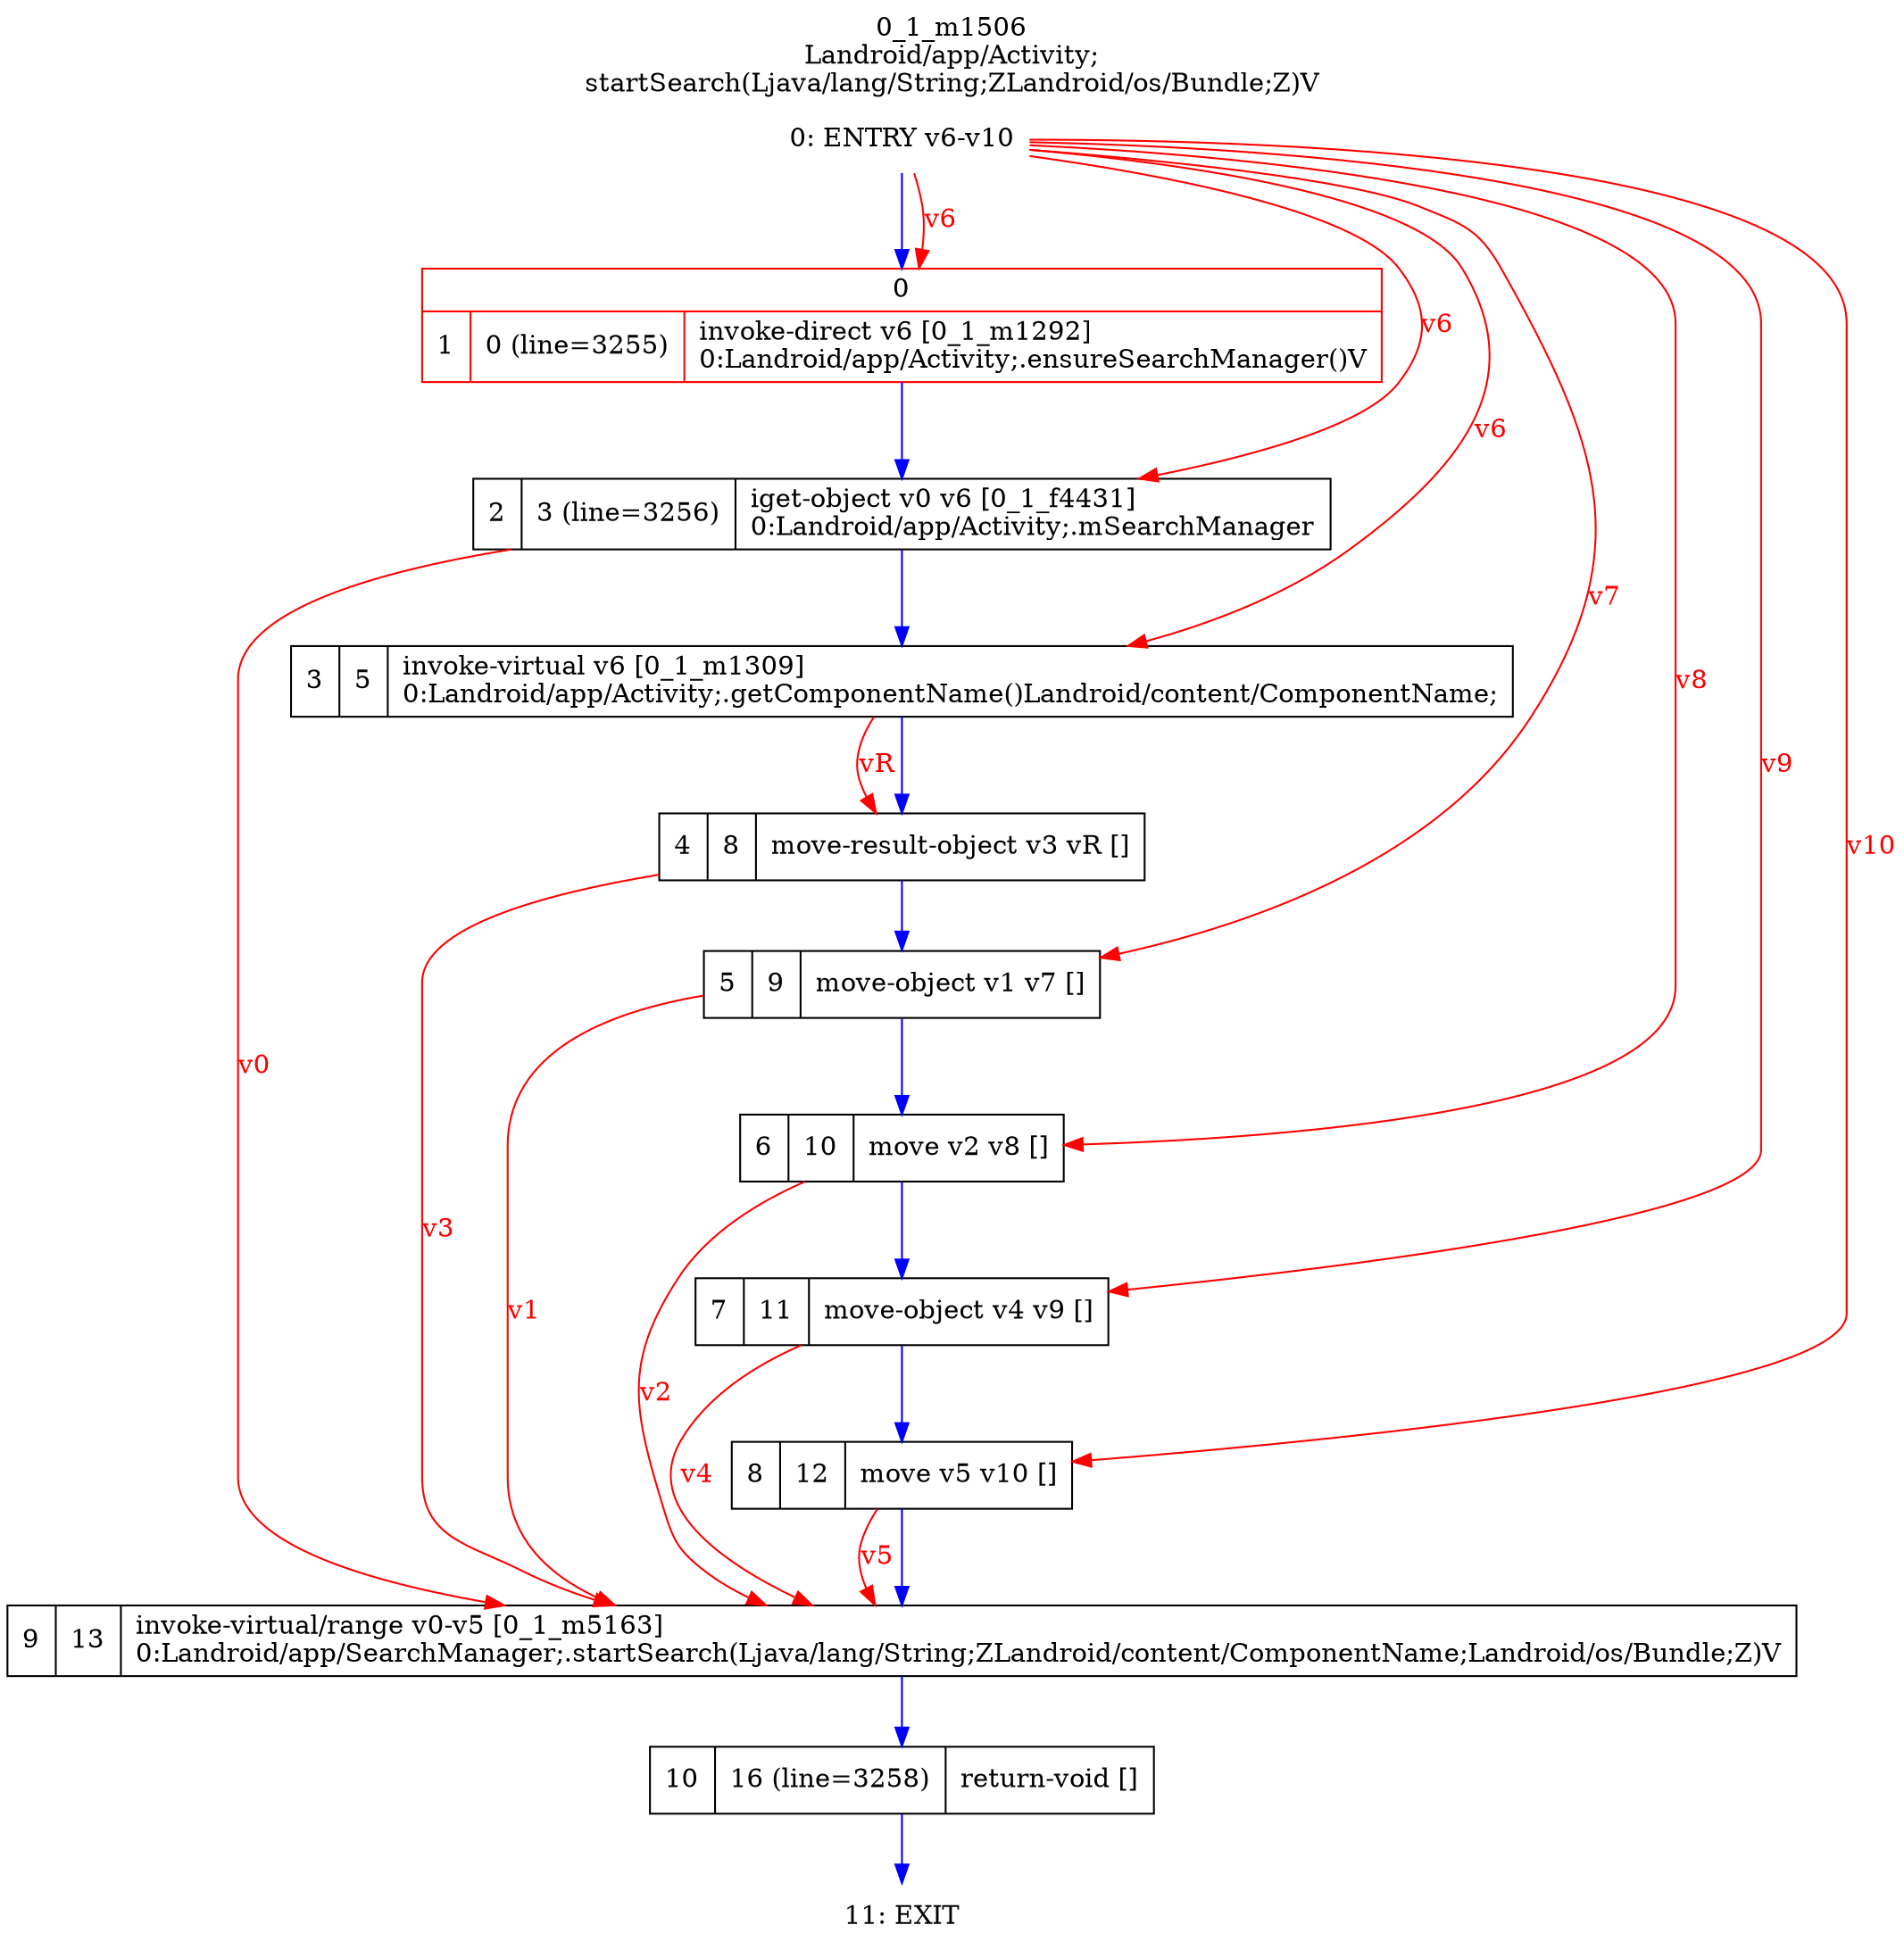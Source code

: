 digraph G {
rankdir=UD;
labelloc=t;
label="0_1_m1506\nLandroid/app/Activity;
startSearch(Ljava/lang/String;ZLandroid/os/Bundle;Z)V";
0[label="0: ENTRY v6-v10",shape=plaintext];
1[label="{0|{1|0 (line=3255)|invoke-direct v6 [0_1_m1292]\l0:Landroid/app/Activity;.ensureSearchManager()V\l}}",shape=record,URL="0_1_m1292.dot", color=red];
2[label="2|3 (line=3256)|iget-object v0 v6 [0_1_f4431]\l0:Landroid/app/Activity;.mSearchManager\l",shape=record];
3[label="3|5|invoke-virtual v6 [0_1_m1309]\l0:Landroid/app/Activity;.getComponentName()Landroid/content/ComponentName;\l",shape=record,URL="0_1_m1309.dot"];
4[label="4|8|move-result-object v3 vR []\l",shape=record];
5[label="5|9|move-object v1 v7 []\l",shape=record];
6[label="6|10|move v2 v8 []\l",shape=record];
7[label="7|11|move-object v4 v9 []\l",shape=record];
8[label="8|12|move v5 v10 []\l",shape=record];
9[label="9|13|invoke-virtual/range v0-v5 [0_1_m5163]\l0:Landroid/app/SearchManager;.startSearch(Ljava/lang/String;ZLandroid/content/ComponentName;Landroid/os/Bundle;Z)V\l",shape=record,URL="0_1_m5163.dot"];
10[label="10|16 (line=3258)|return-void []\l",shape=record];
11[label="11: EXIT",shape=plaintext];
0->1 [color=blue, fontcolor=blue,weight=100, taillabel=""];
1->2 [color=blue, fontcolor=blue,weight=100, taillabel=""];
2->3 [color=blue, fontcolor=blue,weight=100, taillabel=""];
3->4 [color=blue, fontcolor=blue,weight=100, taillabel=""];
4->5 [color=blue, fontcolor=blue,weight=100, taillabel=""];
5->6 [color=blue, fontcolor=blue,weight=100, taillabel=""];
6->7 [color=blue, fontcolor=blue,weight=100, taillabel=""];
7->8 [color=blue, fontcolor=blue,weight=100, taillabel=""];
8->9 [color=blue, fontcolor=blue,weight=100, taillabel=""];
9->10 [color=blue, fontcolor=blue,weight=100, taillabel=""];
10->11 [color=blue, fontcolor=blue,weight=100, taillabel=""];
0->1 [color=red, fontcolor=red, label="v6"];
0->2 [color=red, fontcolor=red, label="v6"];
0->3 [color=red, fontcolor=red, label="v6"];
3->4 [color=red, fontcolor=red, label="vR"];
0->5 [color=red, fontcolor=red, label="v7"];
0->6 [color=red, fontcolor=red, label="v8"];
0->7 [color=red, fontcolor=red, label="v9"];
0->8 [color=red, fontcolor=red, label="v10"];
2->9 [color=red, fontcolor=red, label="v0"];
4->9 [color=red, fontcolor=red, label="v3"];
5->9 [color=red, fontcolor=red, label="v1"];
6->9 [color=red, fontcolor=red, label="v2"];
7->9 [color=red, fontcolor=red, label="v4"];
8->9 [color=red, fontcolor=red, label="v5"];
}
